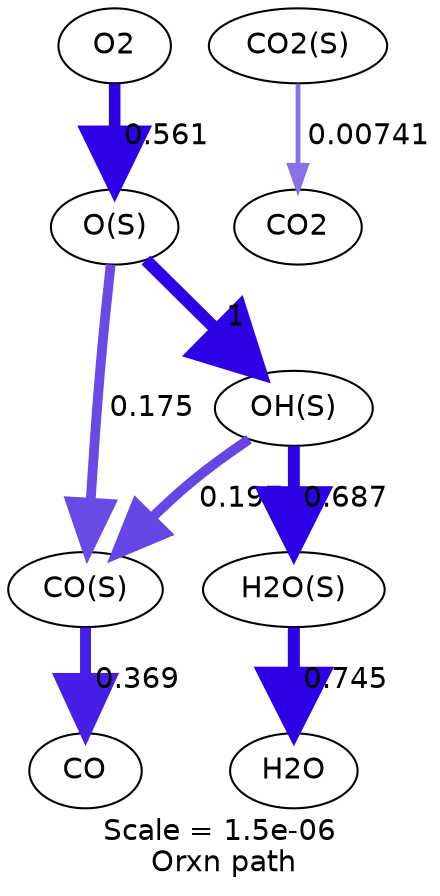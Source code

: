 digraph reaction_paths {
center=1;
s4 -> s10[fontname="Helvetica", style="setlinewidth(5.56)", arrowsize=2.78, color="0.7, 1.06, 0.9"
, label=" 0.561"];
s10 -> s11[fontname="Helvetica", style="setlinewidth(4.69)", arrowsize=2.34, color="0.7, 0.675, 0.9"
, label=" 0.175"];
s10 -> s14[fontname="Helvetica", style="setlinewidth(6)", arrowsize=3, color="0.7, 1.5, 0.9"
, label=" 1"];
s11 -> s8[fontname="Helvetica", style="setlinewidth(5.25)", arrowsize=2.62, color="0.7, 0.869, 0.9"
, label=" 0.369"];
s14 -> s11[fontname="Helvetica", style="setlinewidth(4.77)", arrowsize=2.39, color="0.7, 0.697, 0.9"
, label=" 0.197"];
s12 -> s5[fontname="Helvetica", style="setlinewidth(2.3)", arrowsize=1.15, color="0.7, 0.507, 0.9"
, label=" 0.00741"];
s14 -> s15[fontname="Helvetica", style="setlinewidth(5.72)", arrowsize=2.86, color="0.7, 1.19, 0.9"
, label=" 0.687"];
s15 -> s6[fontname="Helvetica", style="setlinewidth(5.78)", arrowsize=2.89, color="0.7, 1.24, 0.9"
, label=" 0.745"];
s4 [ fontname="Helvetica", label="O2"];
s5 [ fontname="Helvetica", label="CO2"];
s6 [ fontname="Helvetica", label="H2O"];
s8 [ fontname="Helvetica", label="CO"];
s10 [ fontname="Helvetica", label="O(S)"];
s11 [ fontname="Helvetica", label="CO(S)"];
s12 [ fontname="Helvetica", label="CO2(S)"];
s14 [ fontname="Helvetica", label="OH(S)"];
s15 [ fontname="Helvetica", label="H2O(S)"];
 label = "Scale = 1.5e-06\l Orxn path";
 fontname = "Helvetica";
}
